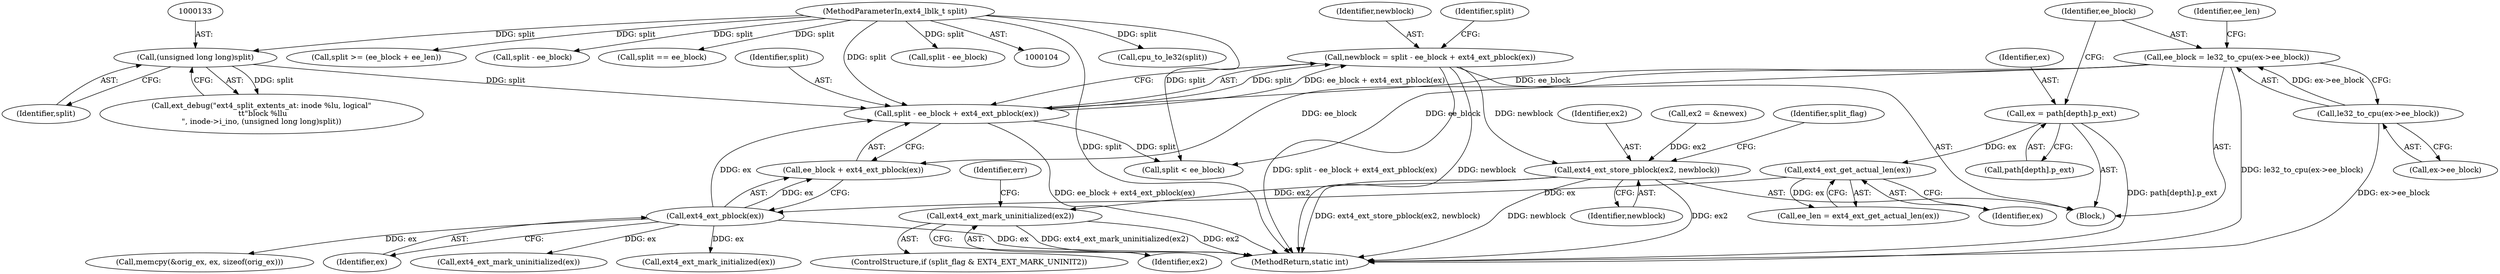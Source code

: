 digraph "0_linux_dee1f973ca341c266229faa5a1a5bb268bed3531_2@integer" {
"1000159" [label="(Call,newblock = split - ee_block + ext4_ext_pblock(ex))"];
"1000161" [label="(Call,split - ee_block + ext4_ext_pblock(ex))"];
"1000132" [label="(Call,(unsigned long long)split)"];
"1000108" [label="(MethodParameterIn,ext4_lblk_t split)"];
"1000149" [label="(Call,ee_block = le32_to_cpu(ex->ee_block))"];
"1000151" [label="(Call,le32_to_cpu(ex->ee_block))"];
"1000165" [label="(Call,ext4_ext_pblock(ex))"];
"1000157" [label="(Call,ext4_ext_get_actual_len(ex))"];
"1000142" [label="(Call,ex = path[depth].p_ext)"];
"1000274" [label="(Call,ext4_ext_store_pblock(ex2, newblock))"];
"1000281" [label="(Call,ext4_ext_mark_uninitialized(ex2))"];
"1000262" [label="(Call,cpu_to_le32(split))"];
"1000282" [label="(Identifier,ex2)"];
"1000276" [label="(Identifier,newblock)"];
"1000159" [label="(Call,newblock = split - ee_block + ext4_ext_pblock(ex))"];
"1000172" [label="(Call,split >= (ee_block + ee_len))"];
"1000155" [label="(Call,ee_len = ext4_ext_get_actual_len(ex))"];
"1000170" [label="(Identifier,split)"];
"1000271" [label="(Call,split - ee_block)"];
"1000223" [label="(Call,memcpy(&orig_ex, ex, sizeof(orig_ex)))"];
"1000142" [label="(Call,ex = path[depth].p_ext)"];
"1000189" [label="(Call,split == ee_block)"];
"1000279" [label="(Identifier,split_flag)"];
"1000127" [label="(Call,ext_debug(\"ext4_split_extents_at: inode %lu, logical\"\n \t\t\"block %llu\n\", inode->i_ino, (unsigned long long)split))"];
"1000169" [label="(Call,split < ee_block)"];
"1000151" [label="(Call,le32_to_cpu(ex->ee_block))"];
"1000144" [label="(Call,path[depth].p_ext)"];
"1000152" [label="(Call,ex->ee_block)"];
"1000275" [label="(Identifier,ex2)"];
"1000132" [label="(Call,(unsigned long long)split)"];
"1000156" [label="(Identifier,ee_len)"];
"1000149" [label="(Call,ee_block = le32_to_cpu(ex->ee_block))"];
"1000197" [label="(Call,ext4_ext_mark_uninitialized(ex))"];
"1000163" [label="(Call,ee_block + ext4_ext_pblock(ex))"];
"1000160" [label="(Identifier,newblock)"];
"1000158" [label="(Identifier,ex)"];
"1000254" [label="(Call,ex2 = &newex)"];
"1000165" [label="(Call,ext4_ext_pblock(ex))"];
"1000166" [label="(Identifier,ex)"];
"1000277" [label="(ControlStructure,if (split_flag & EXT4_EXT_MARK_UNINIT2))"];
"1000359" [label="(MethodReturn,static int)"];
"1000162" [label="(Identifier,split)"];
"1000281" [label="(Call,ext4_ext_mark_uninitialized(ex2))"];
"1000234" [label="(Call,split - ee_block)"];
"1000284" [label="(Identifier,err)"];
"1000200" [label="(Call,ext4_ext_mark_initialized(ex))"];
"1000111" [label="(Block,)"];
"1000150" [label="(Identifier,ee_block)"];
"1000157" [label="(Call,ext4_ext_get_actual_len(ex))"];
"1000108" [label="(MethodParameterIn,ext4_lblk_t split)"];
"1000134" [label="(Identifier,split)"];
"1000161" [label="(Call,split - ee_block + ext4_ext_pblock(ex))"];
"1000143" [label="(Identifier,ex)"];
"1000274" [label="(Call,ext4_ext_store_pblock(ex2, newblock))"];
"1000159" -> "1000111"  [label="AST: "];
"1000159" -> "1000161"  [label="CFG: "];
"1000160" -> "1000159"  [label="AST: "];
"1000161" -> "1000159"  [label="AST: "];
"1000170" -> "1000159"  [label="CFG: "];
"1000159" -> "1000359"  [label="DDG: newblock"];
"1000159" -> "1000359"  [label="DDG: split - ee_block + ext4_ext_pblock(ex)"];
"1000161" -> "1000159"  [label="DDG: split"];
"1000161" -> "1000159"  [label="DDG: ee_block + ext4_ext_pblock(ex)"];
"1000159" -> "1000274"  [label="DDG: newblock"];
"1000161" -> "1000163"  [label="CFG: "];
"1000162" -> "1000161"  [label="AST: "];
"1000163" -> "1000161"  [label="AST: "];
"1000161" -> "1000359"  [label="DDG: ee_block + ext4_ext_pblock(ex)"];
"1000132" -> "1000161"  [label="DDG: split"];
"1000108" -> "1000161"  [label="DDG: split"];
"1000149" -> "1000161"  [label="DDG: ee_block"];
"1000165" -> "1000161"  [label="DDG: ex"];
"1000161" -> "1000169"  [label="DDG: split"];
"1000132" -> "1000127"  [label="AST: "];
"1000132" -> "1000134"  [label="CFG: "];
"1000133" -> "1000132"  [label="AST: "];
"1000134" -> "1000132"  [label="AST: "];
"1000127" -> "1000132"  [label="CFG: "];
"1000132" -> "1000127"  [label="DDG: split"];
"1000108" -> "1000132"  [label="DDG: split"];
"1000108" -> "1000104"  [label="AST: "];
"1000108" -> "1000359"  [label="DDG: split"];
"1000108" -> "1000169"  [label="DDG: split"];
"1000108" -> "1000172"  [label="DDG: split"];
"1000108" -> "1000189"  [label="DDG: split"];
"1000108" -> "1000234"  [label="DDG: split"];
"1000108" -> "1000262"  [label="DDG: split"];
"1000108" -> "1000271"  [label="DDG: split"];
"1000149" -> "1000111"  [label="AST: "];
"1000149" -> "1000151"  [label="CFG: "];
"1000150" -> "1000149"  [label="AST: "];
"1000151" -> "1000149"  [label="AST: "];
"1000156" -> "1000149"  [label="CFG: "];
"1000149" -> "1000359"  [label="DDG: le32_to_cpu(ex->ee_block)"];
"1000151" -> "1000149"  [label="DDG: ex->ee_block"];
"1000149" -> "1000163"  [label="DDG: ee_block"];
"1000149" -> "1000169"  [label="DDG: ee_block"];
"1000151" -> "1000152"  [label="CFG: "];
"1000152" -> "1000151"  [label="AST: "];
"1000151" -> "1000359"  [label="DDG: ex->ee_block"];
"1000165" -> "1000163"  [label="AST: "];
"1000165" -> "1000166"  [label="CFG: "];
"1000166" -> "1000165"  [label="AST: "];
"1000163" -> "1000165"  [label="CFG: "];
"1000165" -> "1000359"  [label="DDG: ex"];
"1000165" -> "1000163"  [label="DDG: ex"];
"1000157" -> "1000165"  [label="DDG: ex"];
"1000165" -> "1000197"  [label="DDG: ex"];
"1000165" -> "1000200"  [label="DDG: ex"];
"1000165" -> "1000223"  [label="DDG: ex"];
"1000157" -> "1000155"  [label="AST: "];
"1000157" -> "1000158"  [label="CFG: "];
"1000158" -> "1000157"  [label="AST: "];
"1000155" -> "1000157"  [label="CFG: "];
"1000157" -> "1000155"  [label="DDG: ex"];
"1000142" -> "1000157"  [label="DDG: ex"];
"1000142" -> "1000111"  [label="AST: "];
"1000142" -> "1000144"  [label="CFG: "];
"1000143" -> "1000142"  [label="AST: "];
"1000144" -> "1000142"  [label="AST: "];
"1000150" -> "1000142"  [label="CFG: "];
"1000142" -> "1000359"  [label="DDG: path[depth].p_ext"];
"1000274" -> "1000111"  [label="AST: "];
"1000274" -> "1000276"  [label="CFG: "];
"1000275" -> "1000274"  [label="AST: "];
"1000276" -> "1000274"  [label="AST: "];
"1000279" -> "1000274"  [label="CFG: "];
"1000274" -> "1000359"  [label="DDG: ex2"];
"1000274" -> "1000359"  [label="DDG: ext4_ext_store_pblock(ex2, newblock)"];
"1000274" -> "1000359"  [label="DDG: newblock"];
"1000254" -> "1000274"  [label="DDG: ex2"];
"1000274" -> "1000281"  [label="DDG: ex2"];
"1000281" -> "1000277"  [label="AST: "];
"1000281" -> "1000282"  [label="CFG: "];
"1000282" -> "1000281"  [label="AST: "];
"1000284" -> "1000281"  [label="CFG: "];
"1000281" -> "1000359"  [label="DDG: ex2"];
"1000281" -> "1000359"  [label="DDG: ext4_ext_mark_uninitialized(ex2)"];
}
